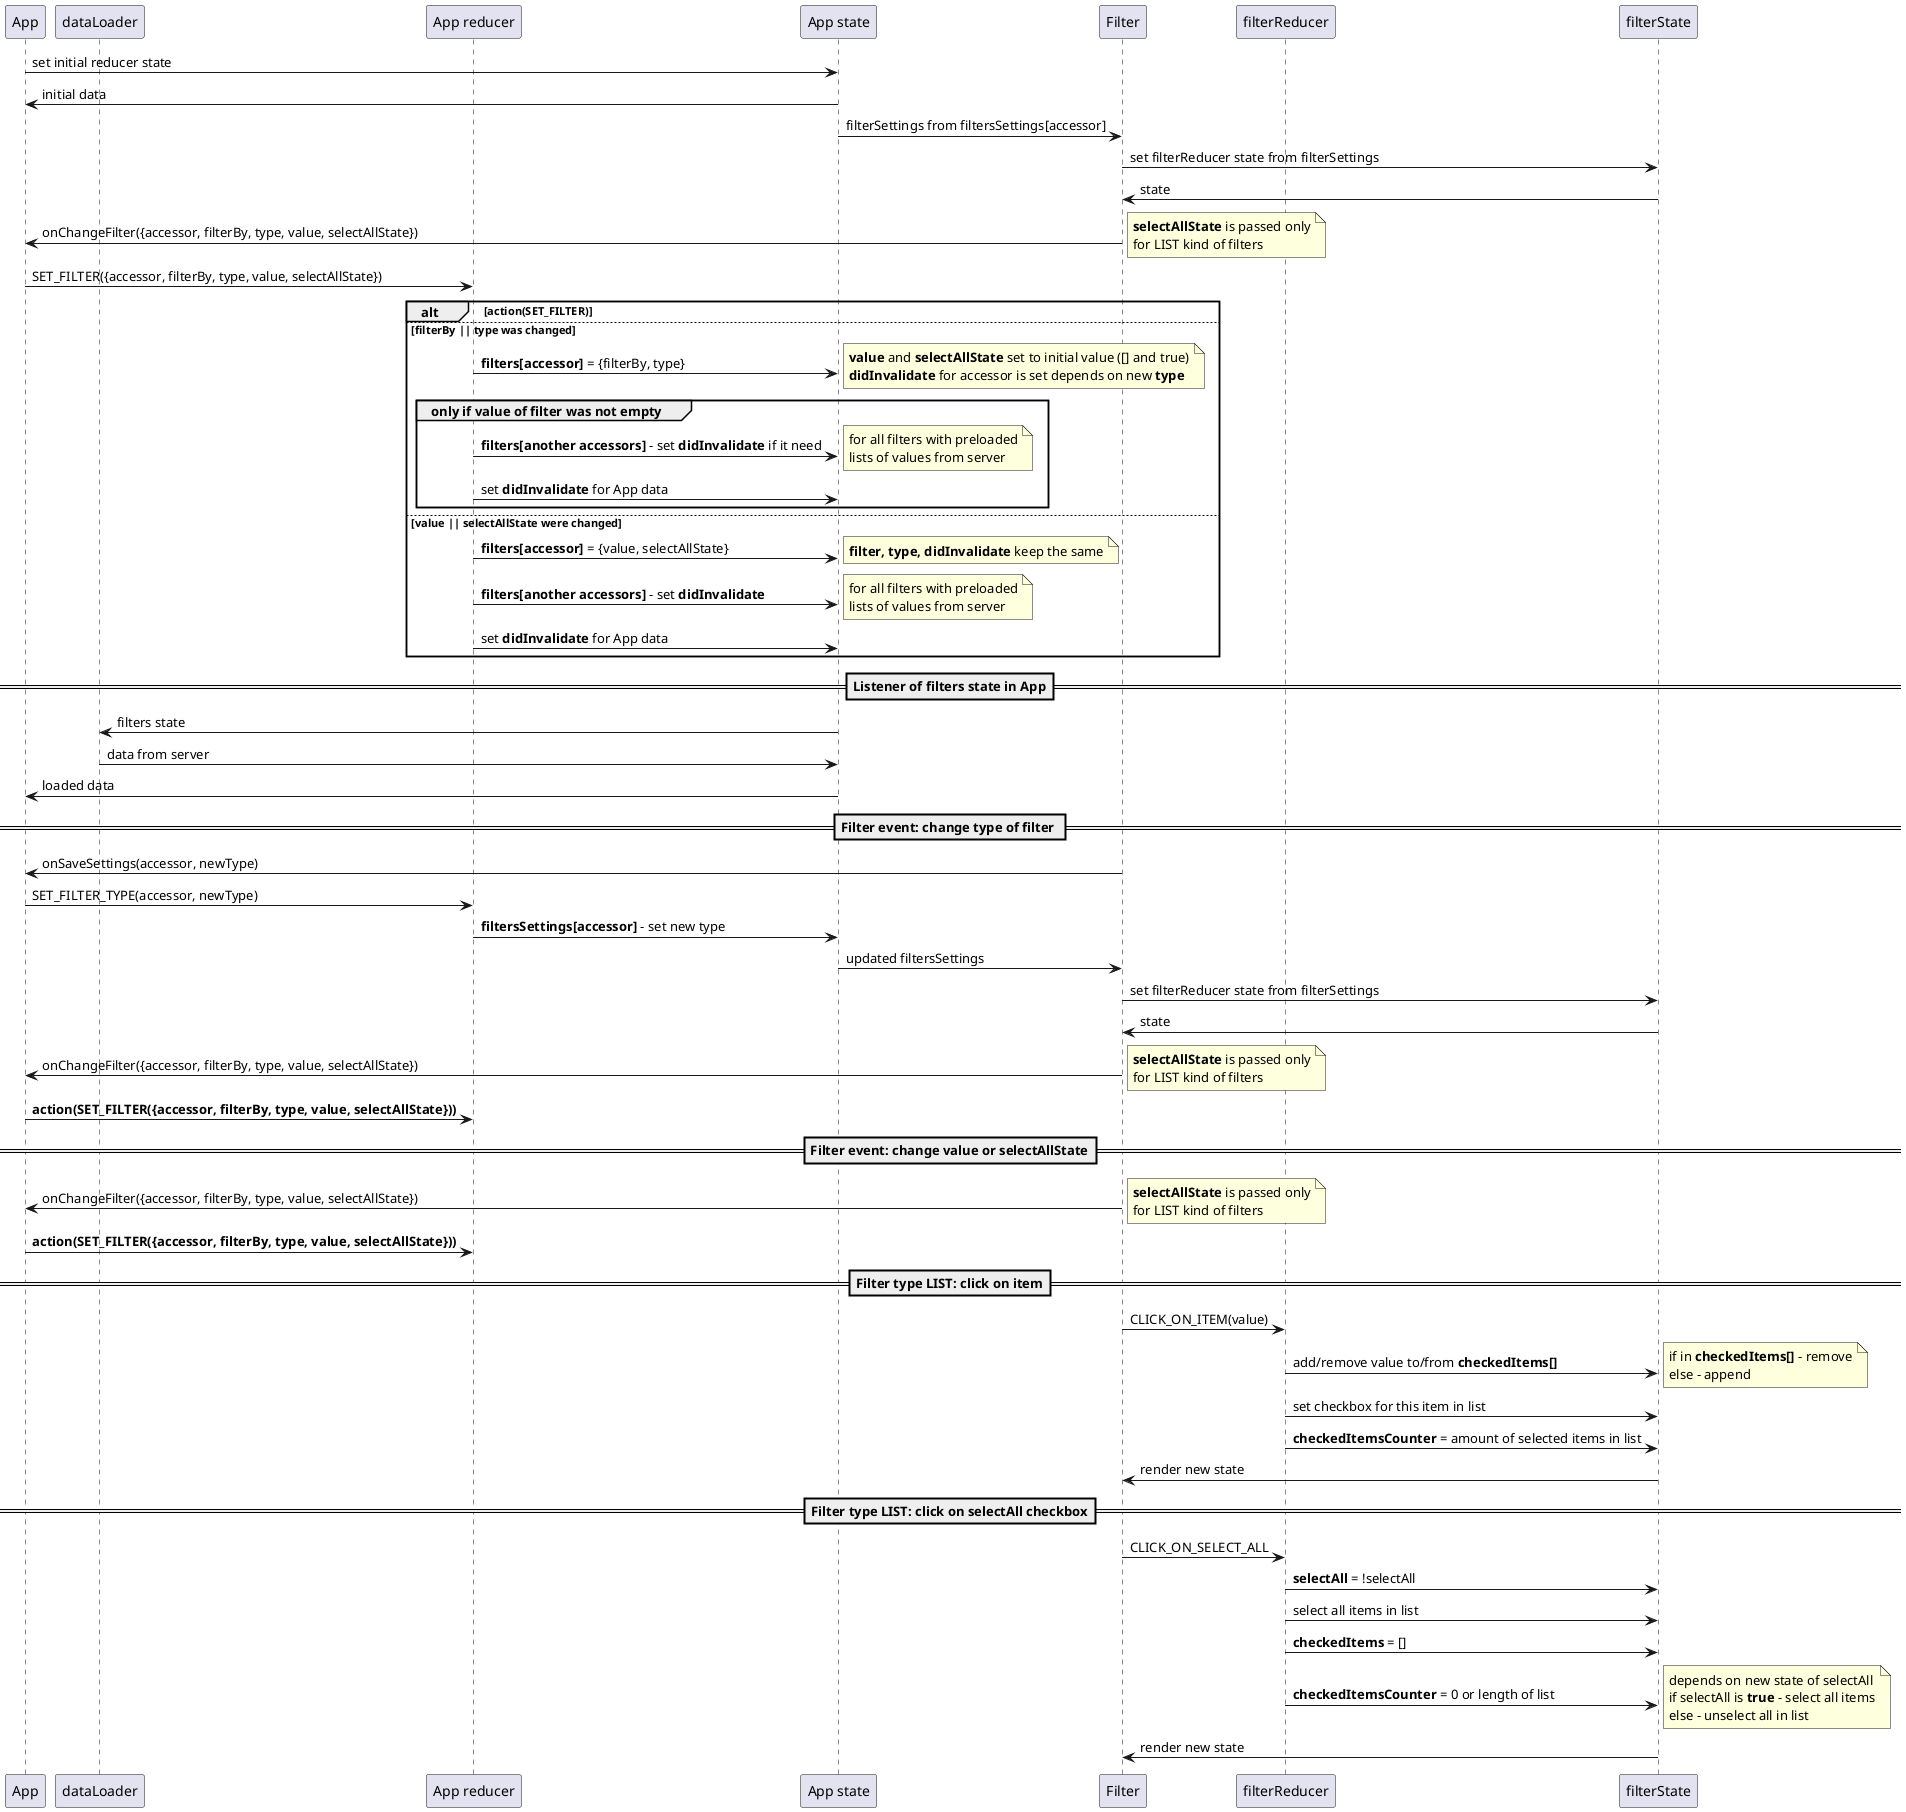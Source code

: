 @startuml
participant App
participant dataLoader
participant "App reducer" as reducer
participant "App state" as state
participant Filter
participant "filterReducer" as fReducer
participant "filterState" as fState

App -> state: set initial reducer state
state -> App: initial data
Filter <- state: filterSettings from filtersSettings[accessor]
Filter -> fState: set filterReducer state from filterSettings
fState -> Filter: state
Filter -> App: onChangeFilter({accessor, filterBy, type, value, selectAllState})
    note right
        **selectAllState** is passed only
        for LIST kind of filters
    end note
App -> reducer: SET_FILTER({accessor, filterBy, type, value, selectAllState})

alt action(SET_FILTER)
else filterBy || type was changed
reducer -> state: **filters[accessor]** = {filterBy, type}
    note right
        **value** and **selectAllState** set to initial value ([] and true)
        **didInvalidate** for accessor is set depends on new **type**
    end note

group only if value of filter was not empty
    reducer -> state: **filters[another accessors]** - set **didInvalidate** if it need
        note right
                for all filters with preloaded
                lists of values from server
        end note
    reducer -> state: set **didInvalidate** for App data
end
else value || selectAllState were changed
reducer -> state: **filters[accessor]** = {value, selectAllState}
    note right
        **filter, type, didInvalidate** keep the same
    end note
reducer -> state: **filters[another accessors]** - set **didInvalidate**
    note right
            for all filters with preloaded
            lists of values from server
    end note
reducer -> state: set **didInvalidate** for App data
end
==Listener of filters state in App==
dataLoader <- state: filters state
dataLoader -> state: data from server
state -> App: loaded data

== Filter event: change type of filter ==
Filter -> App: onSaveSettings(accessor, newType)
App -> reducer: SET_FILTER_TYPE(accessor, newType)
reducer -> state: **filtersSettings[accessor]** - set new type
state -> Filter: updated filtersSettings
Filter -> fState: set filterReducer state from filterSettings
fState -> Filter: state
Filter -> App: onChangeFilter({accessor, filterBy, type, value, selectAllState})
    note right
        **selectAllState** is passed only
        for LIST kind of filters
    end note
App -> reducer: **action(SET_FILTER({accessor, filterBy, type, value, selectAllState}))**


'reducer -> state: **filters[accessor]** - set new type
'reducer --> state: **filters[accessor]** - clear value
'group Only if previous filters[accessor] value was not empty
'    reducer -> state: **filters[another accessors]** - set **didInvalidate** if it need
'    note right
'            for all filters with preloaded
'            lists of values
'    end note
'    reducer --> state: **state** - set **didInvalidate**
'    dataLoader <-- state: filters value
'    dataLoader --> state: data from server
'    state --> App: loaded data
'end
==Filter event: change value or selectAllState==
Filter -> App: onChangeFilter({accessor, filterBy, type, value, selectAllState})
    note right
        **selectAllState** is passed only
        for LIST kind of filters
    end note
App -> reducer: **action(SET_FILTER({accessor, filterBy, type, value, selectAllState}))**


'== Filter event: set value of filter ==
'Filter -> App: onChangeFilter({accessor, value, append: false, remove: false)}
'App -> reducer: SET_FILTER_VALUE(accessor, value)
'reducer -> state: **filters[accessor]** - set value as [value]
'reducer -> state: **filters[another accessors]** - set **didInvalidate**
'    note right
'        set didInvalidate
'        only if need reload list values
'        for current filter
'    end note
'reducer --> state: **state** - set **didInvalidate**
'dataLoader <-- state: filters value
'dataLoader --> state: data from server
'state --> App: loaded data
'
'== Filter event: append value to filter ==
'Filter -> App: onChangeFilter({accessor, value, append: true, remove: false)}
'reducer -> state: **filters[accessor]** - add value to array of values
'reducer -> state: **filters[another accessors]** - set **didInvalidate**
'    note right
'        set didInvalidate
'        only if need reload list values
'        for current filter
'    end note
'reducer --> state: **state** - set **didInvalidate**
'dataLoader <-- state: filters value
'dataLoader --> state: data from server
'state --> App: loaded data
'
'== Filter event: remove filter's value ==
'Filter -> App: onChangeFilter({accessor, value, append: false, remove: true)}
'reducer -> state: **filters[accessor]** - remove value from array of values
'reducer -> state: **filters[another accessors]** - set **didInvalidate**
'    note right
'        set didInvalidate
'        only if need reload list values
'        for current filter
'    end note
'reducer --> state: **state** - set **didInvalidate**
'dataLoader <-- state: filters value
'dataLoader --> state: data from server
'state --> App: loaded data
'
==Filter type LIST: click on item==
Filter -> fReducer: CLICK_ON_ITEM(value)
fReducer -> fState: add/remove value to/from **checkedItems[]**
    note right
        if in **checkedItems[]** - remove
        else - append
    end note
fReducer -> fState: set checkbox for this item in list
fReducer -> fState: **checkedItemsCounter** = amount of selected items in list
Filter <- fState: render new state

==Filter type LIST: click on selectAll checkbox==
Filter -> fReducer: CLICK_ON_SELECT_ALL
fReducer -> fState: **selectAll** = !selectAll
fReducer -> fState: select all items in list
fReducer -> fState: **checkedItems** = []
fReducer -> fState: **checkedItemsCounter** = 0 or length of list
    note right
        depends on new state of selectAll
        if selectAll is **true** - select all items
        else - unselect all in list
    end note
Filter <- fState: render new state
@enduml
